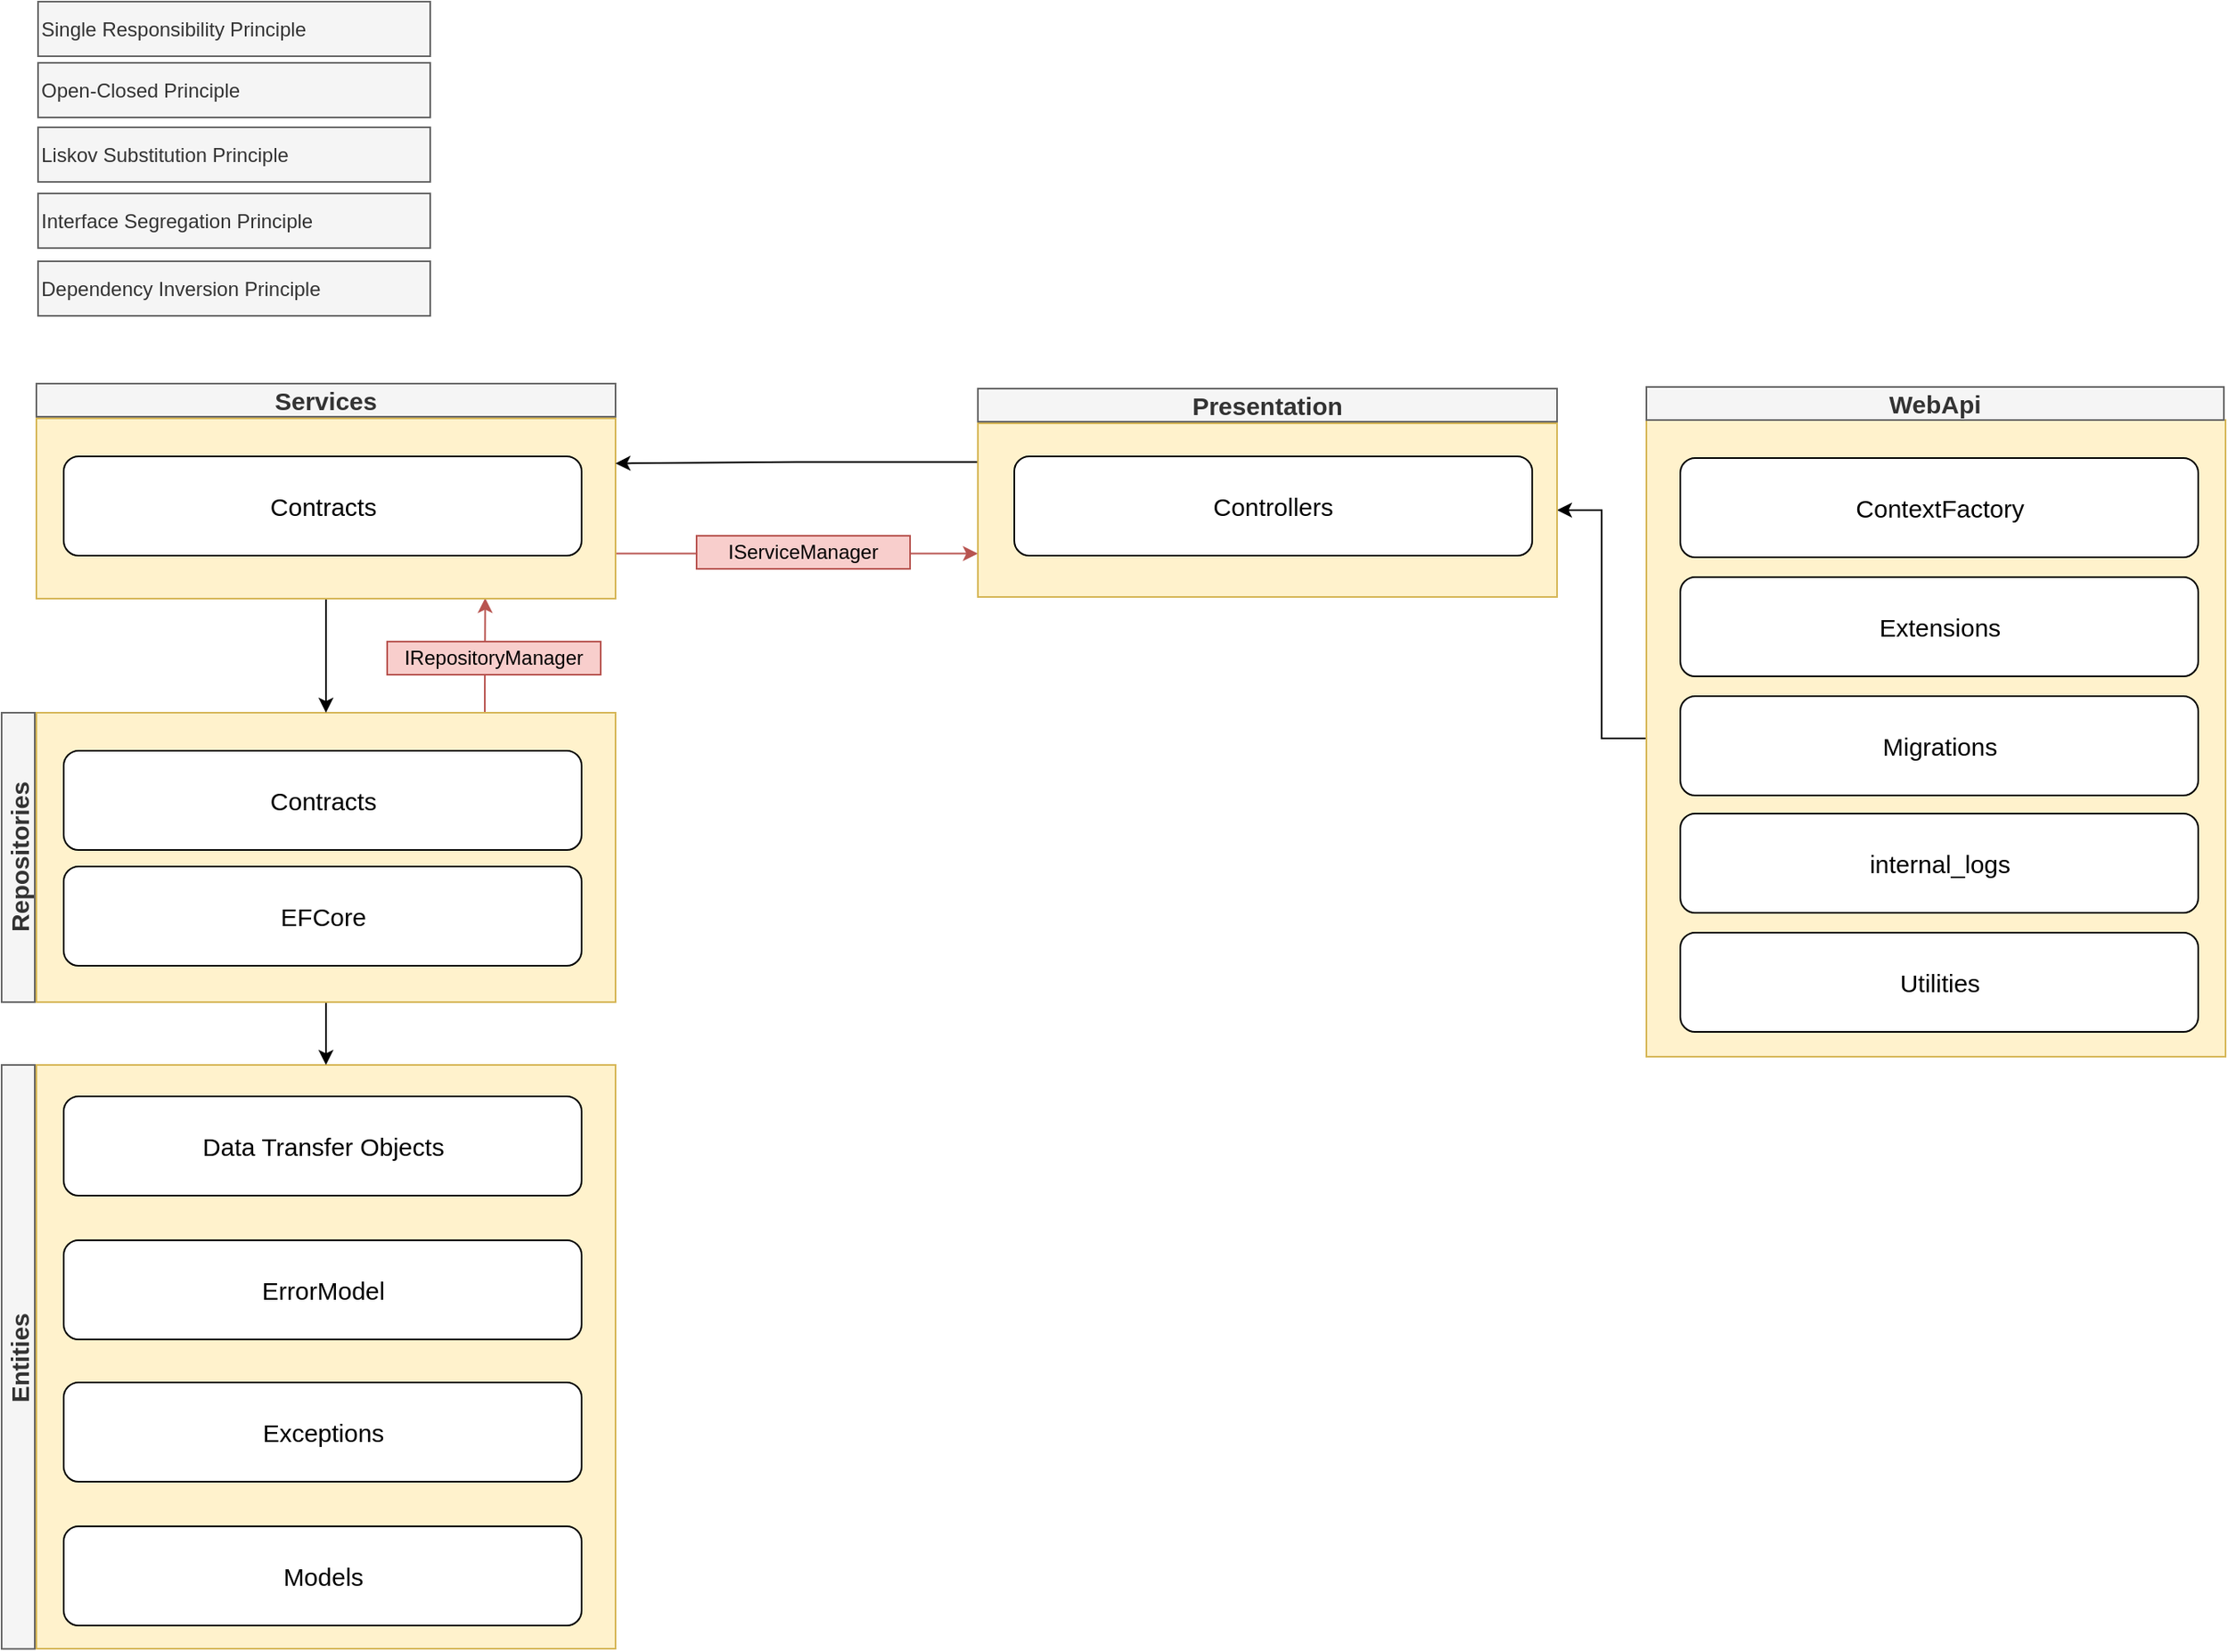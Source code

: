 <mxfile version="14.5.1" type="device"><diagram id="zr7ooR1nLDmER7hXDpp2" name="Architecture"><mxGraphModel dx="1762" dy="1147" grid="0" gridSize="10" guides="1" tooltips="1" connect="1" arrows="1" fold="1" page="0" pageScale="1" pageWidth="827" pageHeight="1169" math="0" shadow="0"><root><mxCell id="0"/><mxCell id="1" parent="0"/><mxCell id="ioSTolKF-aZZSXx5EgQH-4" style="edgeStyle=orthogonalEdgeStyle;rounded=0;orthogonalLoop=1;jettySize=auto;html=1;entryX=1;entryY=0.5;entryDx=0;entryDy=0;" parent="1" source="fkIO0ncTyv2zhwwWgcCp-1" target="fkIO0ncTyv2zhwwWgcCp-22" edge="1"><mxGeometry relative="1" as="geometry"/></mxCell><mxCell id="fkIO0ncTyv2zhwwWgcCp-1" value="" style="rounded=1;whiteSpace=wrap;html=1;fillColor=#fff2cc;strokeColor=#d6b656;arcSize=0;" parent="1" vertex="1"><mxGeometry x="736" y="206" width="350" height="385" as="geometry"/></mxCell><mxCell id="fkIO0ncTyv2zhwwWgcCp-6" value="Migrations" style="rounded=1;whiteSpace=wrap;html=1;fontSize=15;" parent="1" vertex="1"><mxGeometry x="756.5" y="373" width="313" height="60" as="geometry"/></mxCell><mxCell id="fkIO0ncTyv2zhwwWgcCp-7" value="" style="rounded=1;whiteSpace=wrap;html=1;fillColor=#fff2cc;strokeColor=#d6b656;arcSize=0;" parent="1" vertex="1"><mxGeometry x="-237" y="596" width="350" height="353" as="geometry"/></mxCell><mxCell id="fkIO0ncTyv2zhwwWgcCp-9" value="ErrorModel" style="rounded=1;whiteSpace=wrap;html=1;fontSize=15;" parent="1" vertex="1"><mxGeometry x="-220.5" y="702" width="313" height="60" as="geometry"/></mxCell><mxCell id="fkIO0ncTyv2zhwwWgcCp-12" value="WebApi" style="text;html=1;strokeColor=#666666;fillColor=#f5f5f5;align=center;verticalAlign=middle;whiteSpace=wrap;rounded=0;fontSize=15;fontStyle=1;fontColor=#333333;" parent="1" vertex="1"><mxGeometry x="736" y="186" width="349" height="20" as="geometry"/></mxCell><mxCell id="ioSTolKF-aZZSXx5EgQH-1" style="edgeStyle=orthogonalEdgeStyle;rounded=0;orthogonalLoop=1;jettySize=auto;html=1;entryX=0.5;entryY=0;entryDx=0;entryDy=0;" parent="1" source="fkIO0ncTyv2zhwwWgcCp-14" target="fkIO0ncTyv2zhwwWgcCp-7" edge="1"><mxGeometry relative="1" as="geometry"/></mxCell><mxCell id="ioSTolKF-aZZSXx5EgQH-5" value="" style="edgeStyle=orthogonalEdgeStyle;rounded=0;orthogonalLoop=1;jettySize=auto;html=1;entryX=0.775;entryY=0.997;entryDx=0;entryDy=0;entryPerimeter=0;fillColor=#f8cecc;strokeColor=#b85450;" parent="1" source="fkIO0ncTyv2zhwwWgcCp-14" target="fkIO0ncTyv2zhwwWgcCp-18" edge="1"><mxGeometry x="-0.175" y="-133" relative="1" as="geometry"><Array as="points"><mxPoint x="34" y="370"/><mxPoint x="34" y="370"/></Array><mxPoint as="offset"/></mxGeometry></mxCell><mxCell id="fkIO0ncTyv2zhwwWgcCp-14" value="" style="rounded=1;whiteSpace=wrap;html=1;fillColor=#fff2cc;strokeColor=#d6b656;arcSize=0;" parent="1" vertex="1"><mxGeometry x="-237" y="383" width="350" height="175" as="geometry"/></mxCell><mxCell id="fkIO0ncTyv2zhwwWgcCp-15" value="Contracts" style="rounded=1;whiteSpace=wrap;html=1;fontSize=15;" parent="1" vertex="1"><mxGeometry x="-220.5" y="406" width="313" height="60" as="geometry"/></mxCell><mxCell id="fkIO0ncTyv2zhwwWgcCp-16" value="Repositories" style="text;html=1;strokeColor=#666666;fillColor=#f5f5f5;align=center;verticalAlign=middle;whiteSpace=wrap;rounded=0;fontSize=15;fontStyle=1;rotation=-90;fontColor=#333333;" parent="1" vertex="1"><mxGeometry x="-335.5" y="460.5" width="175" height="20" as="geometry"/></mxCell><mxCell id="fkIO0ncTyv2zhwwWgcCp-17" value="EFCore" style="rounded=1;whiteSpace=wrap;html=1;fontSize=15;" parent="1" vertex="1"><mxGeometry x="-220.5" y="476" width="313" height="60" as="geometry"/></mxCell><mxCell id="ioSTolKF-aZZSXx5EgQH-2" style="edgeStyle=orthogonalEdgeStyle;rounded=0;orthogonalLoop=1;jettySize=auto;html=1;entryX=0.5;entryY=0;entryDx=0;entryDy=0;" parent="1" source="fkIO0ncTyv2zhwwWgcCp-18" target="fkIO0ncTyv2zhwwWgcCp-14" edge="1"><mxGeometry relative="1" as="geometry"/></mxCell><mxCell id="ioSTolKF-aZZSXx5EgQH-7" style="edgeStyle=orthogonalEdgeStyle;rounded=0;orthogonalLoop=1;jettySize=auto;html=1;exitX=1;exitY=0.75;exitDx=0;exitDy=0;entryX=0;entryY=0.75;entryDx=0;entryDy=0;fillColor=#f8cecc;strokeColor=#b85450;" parent="1" source="fkIO0ncTyv2zhwwWgcCp-18" target="fkIO0ncTyv2zhwwWgcCp-22" edge="1"><mxGeometry relative="1" as="geometry"/></mxCell><mxCell id="fkIO0ncTyv2zhwwWgcCp-18" value="" style="rounded=1;whiteSpace=wrap;html=1;fillColor=#fff2cc;strokeColor=#d6b656;arcSize=0;" parent="1" vertex="1"><mxGeometry x="-237" y="205" width="350" height="109" as="geometry"/></mxCell><mxCell id="fkIO0ncTyv2zhwwWgcCp-19" value="Contracts" style="rounded=1;whiteSpace=wrap;html=1;fontSize=15;" parent="1" vertex="1"><mxGeometry x="-220.5" y="228" width="313" height="60" as="geometry"/></mxCell><mxCell id="fkIO0ncTyv2zhwwWgcCp-20" value="Services" style="text;html=1;strokeColor=#666666;fillColor=#f5f5f5;align=center;verticalAlign=middle;whiteSpace=wrap;rounded=0;fontSize=15;fontStyle=1;fontColor=#333333;" parent="1" vertex="1"><mxGeometry x="-237" y="184" width="350" height="20" as="geometry"/></mxCell><mxCell id="ioSTolKF-aZZSXx5EgQH-3" style="edgeStyle=orthogonalEdgeStyle;rounded=0;orthogonalLoop=1;jettySize=auto;html=1;entryX=1;entryY=0.25;entryDx=0;entryDy=0;exitX=0.002;exitY=0.223;exitDx=0;exitDy=0;exitPerimeter=0;" parent="1" source="fkIO0ncTyv2zhwwWgcCp-22" target="fkIO0ncTyv2zhwwWgcCp-18" edge="1"><mxGeometry relative="1" as="geometry"/></mxCell><mxCell id="fkIO0ncTyv2zhwwWgcCp-22" value="" style="rounded=1;whiteSpace=wrap;html=1;fillColor=#fff2cc;strokeColor=#d6b656;arcSize=0;" parent="1" vertex="1"><mxGeometry x="332" y="208" width="350" height="105" as="geometry"/></mxCell><mxCell id="fkIO0ncTyv2zhwwWgcCp-23" value="Controllers" style="rounded=1;whiteSpace=wrap;html=1;fontSize=15;" parent="1" vertex="1"><mxGeometry x="354" y="228" width="313" height="60" as="geometry"/></mxCell><mxCell id="fkIO0ncTyv2zhwwWgcCp-25" value="Presentation" style="text;html=1;strokeColor=#666666;fillColor=#f5f5f5;align=center;verticalAlign=middle;whiteSpace=wrap;rounded=0;fontSize=15;fontStyle=1;fontColor=#333333;" parent="1" vertex="1"><mxGeometry x="332" y="187" width="350" height="20" as="geometry"/></mxCell><mxCell id="fkIO0ncTyv2zhwwWgcCp-26" value="Extensions" style="rounded=1;whiteSpace=wrap;html=1;fontSize=15;" parent="1" vertex="1"><mxGeometry x="756.5" y="301" width="313" height="60" as="geometry"/></mxCell><mxCell id="UbEjYhi5juN-gEVrea0S-1" value="ContextFactory" style="rounded=1;whiteSpace=wrap;html=1;fontSize=15;" parent="1" vertex="1"><mxGeometry x="756.5" y="229" width="313" height="60" as="geometry"/></mxCell><mxCell id="ioSTolKF-aZZSXx5EgQH-6" value="IRepositoryManager" style="text;html=1;strokeColor=#b85450;fillColor=#f8cecc;align=center;verticalAlign=middle;whiteSpace=wrap;rounded=0;" parent="1" vertex="1"><mxGeometry x="-25" y="340" width="129" height="20" as="geometry"/></mxCell><mxCell id="ioSTolKF-aZZSXx5EgQH-9" value="IServiceManager" style="text;html=1;strokeColor=#b85450;fillColor=#f8cecc;align=center;verticalAlign=middle;whiteSpace=wrap;rounded=0;" parent="1" vertex="1"><mxGeometry x="162" y="276" width="129" height="20" as="geometry"/></mxCell><mxCell id="ioSTolKF-aZZSXx5EgQH-10" value="Entities" style="text;html=1;strokeColor=#666666;fillColor=#f5f5f5;align=center;verticalAlign=middle;whiteSpace=wrap;rounded=0;fontSize=15;fontStyle=1;rotation=-90;fontColor=#333333;" parent="1" vertex="1"><mxGeometry x="-424.56" y="762.57" width="353.13" height="20" as="geometry"/></mxCell><mxCell id="_GccrZtmw-my9hAnv51l-7" value="" style="group" parent="1" vertex="1" connectable="0"><mxGeometry x="-236" y="-47" width="237" height="190" as="geometry"/></mxCell><mxCell id="_GccrZtmw-my9hAnv51l-2" value="Single Responsibility Principle" style="rounded=0;whiteSpace=wrap;html=1;align=left;fillColor=#f5f5f5;strokeColor=#666666;fontColor=#333333;" parent="_GccrZtmw-my9hAnv51l-7" vertex="1"><mxGeometry width="237" height="33" as="geometry"/></mxCell><mxCell id="_GccrZtmw-my9hAnv51l-3" value="Open-Closed Principle" style="rounded=0;whiteSpace=wrap;html=1;align=left;fillColor=#f5f5f5;strokeColor=#666666;fontColor=#333333;" parent="_GccrZtmw-my9hAnv51l-7" vertex="1"><mxGeometry y="37" width="237" height="33" as="geometry"/></mxCell><mxCell id="_GccrZtmw-my9hAnv51l-4" value="Liskov Substitution Principle" style="rounded=0;whiteSpace=wrap;html=1;align=left;fillColor=#f5f5f5;strokeColor=#666666;fontColor=#333333;" parent="_GccrZtmw-my9hAnv51l-7" vertex="1"><mxGeometry y="76" width="237" height="33" as="geometry"/></mxCell><mxCell id="_GccrZtmw-my9hAnv51l-5" value="Interface Segregation Principle" style="rounded=0;whiteSpace=wrap;html=1;align=left;fillColor=#f5f5f5;strokeColor=#666666;fontColor=#333333;" parent="_GccrZtmw-my9hAnv51l-7" vertex="1"><mxGeometry y="116" width="237" height="33" as="geometry"/></mxCell><mxCell id="_GccrZtmw-my9hAnv51l-6" value="Dependency Inversion Principle" style="rounded=0;whiteSpace=wrap;html=1;align=left;fillColor=#f5f5f5;strokeColor=#666666;fontColor=#333333;" parent="_GccrZtmw-my9hAnv51l-7" vertex="1"><mxGeometry y="157" width="237" height="33" as="geometry"/></mxCell><mxCell id="_GccrZtmw-my9hAnv51l-8" value="internal_logs" style="rounded=1;whiteSpace=wrap;html=1;fontSize=15;" parent="1" vertex="1"><mxGeometry x="756.5" y="444" width="313" height="60" as="geometry"/></mxCell><mxCell id="9u4Eqj9QJoLi1JegLiqX-1" value="Exceptions" style="rounded=1;whiteSpace=wrap;html=1;fontSize=15;" parent="1" vertex="1"><mxGeometry x="-220.5" y="788" width="313" height="60" as="geometry"/></mxCell><mxCell id="9u4Eqj9QJoLi1JegLiqX-2" value="Models" style="rounded=1;whiteSpace=wrap;html=1;fontSize=15;" parent="1" vertex="1"><mxGeometry x="-220.5" y="875" width="313" height="60" as="geometry"/></mxCell><mxCell id="9u4Eqj9QJoLi1JegLiqX-3" value="Utilities" style="rounded=1;whiteSpace=wrap;html=1;fontSize=15;" parent="1" vertex="1"><mxGeometry x="756.5" y="516" width="313" height="60" as="geometry"/></mxCell><mxCell id="LdK08-mIbjgMOEc7xbbZ-1" value="Data Transfer Objects" style="rounded=1;whiteSpace=wrap;html=1;fontSize=15;" vertex="1" parent="1"><mxGeometry x="-220.5" y="615" width="313" height="60" as="geometry"/></mxCell></root></mxGraphModel></diagram></mxfile>